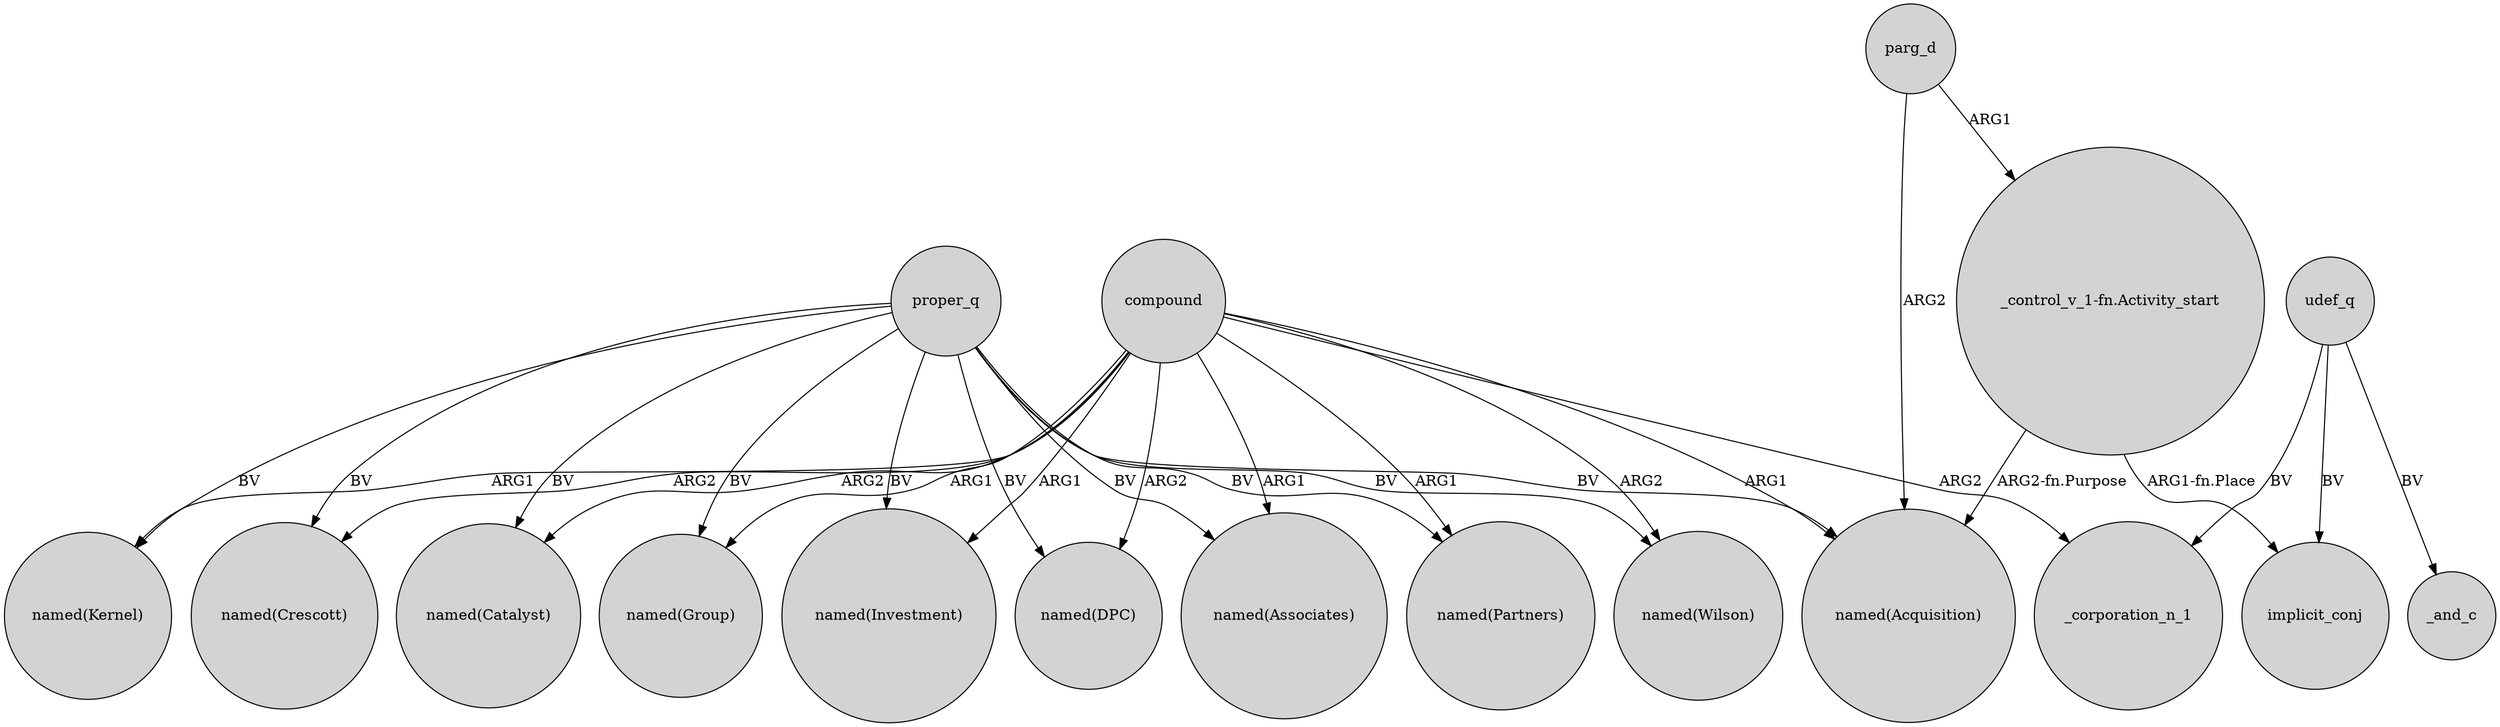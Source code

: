 digraph {
	node [shape=circle style=filled]
	proper_q -> "named(Catalyst)" [label=BV]
	compound -> "named(Associates)" [label=ARG1]
	proper_q -> "named(Investment)" [label=BV]
	parg_d -> "named(Acquisition)" [label=ARG2]
	compound -> "named(Group)" [label=ARG1]
	compound -> "named(Kernel)" [label=ARG1]
	proper_q -> "named(Partners)" [label=BV]
	udef_q -> _and_c [label=BV]
	proper_q -> "named(Group)" [label=BV]
	compound -> "named(DPC)" [label=ARG2]
	proper_q -> "named(Kernel)" [label=BV]
	compound -> "named(Crescott)" [label=ARG2]
	compound -> "named(Wilson)" [label=ARG2]
	proper_q -> "named(DPC)" [label=BV]
	proper_q -> "named(Wilson)" [label=BV]
	compound -> "named(Acquisition)" [label=ARG1]
	compound -> "named(Catalyst)" [label=ARG2]
	proper_q -> "named(Associates)" [label=BV]
	proper_q -> "named(Crescott)" [label=BV]
	compound -> _corporation_n_1 [label=ARG2]
	udef_q -> _corporation_n_1 [label=BV]
	proper_q -> "named(Acquisition)" [label=BV]
	"_control_v_1-fn.Activity_start" -> "named(Acquisition)" [label="ARG2-fn.Purpose"]
	compound -> "named(Partners)" [label=ARG1]
	parg_d -> "_control_v_1-fn.Activity_start" [label=ARG1]
	udef_q -> implicit_conj [label=BV]
	compound -> "named(Investment)" [label=ARG1]
	"_control_v_1-fn.Activity_start" -> implicit_conj [label="ARG1-fn.Place"]
}
